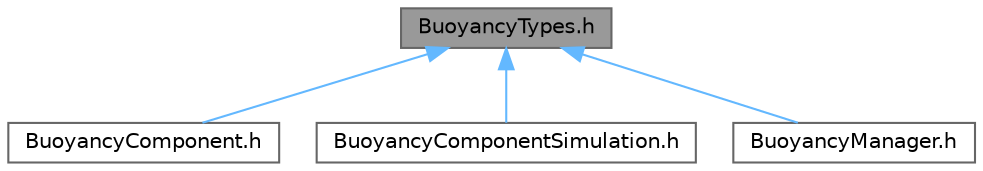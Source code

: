 digraph "BuoyancyTypes.h"
{
 // INTERACTIVE_SVG=YES
 // LATEX_PDF_SIZE
  bgcolor="transparent";
  edge [fontname=Helvetica,fontsize=10,labelfontname=Helvetica,labelfontsize=10];
  node [fontname=Helvetica,fontsize=10,shape=box,height=0.2,width=0.4];
  Node1 [id="Node000001",label="BuoyancyTypes.h",height=0.2,width=0.4,color="gray40", fillcolor="grey60", style="filled", fontcolor="black",tooltip=" "];
  Node1 -> Node2 [id="edge1_Node000001_Node000002",dir="back",color="steelblue1",style="solid",tooltip=" "];
  Node2 [id="Node000002",label="BuoyancyComponent.h",height=0.2,width=0.4,color="grey40", fillcolor="white", style="filled",URL="$de/dd4/BuoyancyComponent_8h.html",tooltip=" "];
  Node1 -> Node3 [id="edge2_Node000001_Node000003",dir="back",color="steelblue1",style="solid",tooltip=" "];
  Node3 [id="Node000003",label="BuoyancyComponentSimulation.h",height=0.2,width=0.4,color="grey40", fillcolor="white", style="filled",URL="$dc/d73/BuoyancyComponentSimulation_8h.html",tooltip=" "];
  Node1 -> Node4 [id="edge3_Node000001_Node000004",dir="back",color="steelblue1",style="solid",tooltip=" "];
  Node4 [id="Node000004",label="BuoyancyManager.h",height=0.2,width=0.4,color="grey40", fillcolor="white", style="filled",URL="$d9/dc6/BuoyancyManager_8h.html",tooltip=" "];
}
